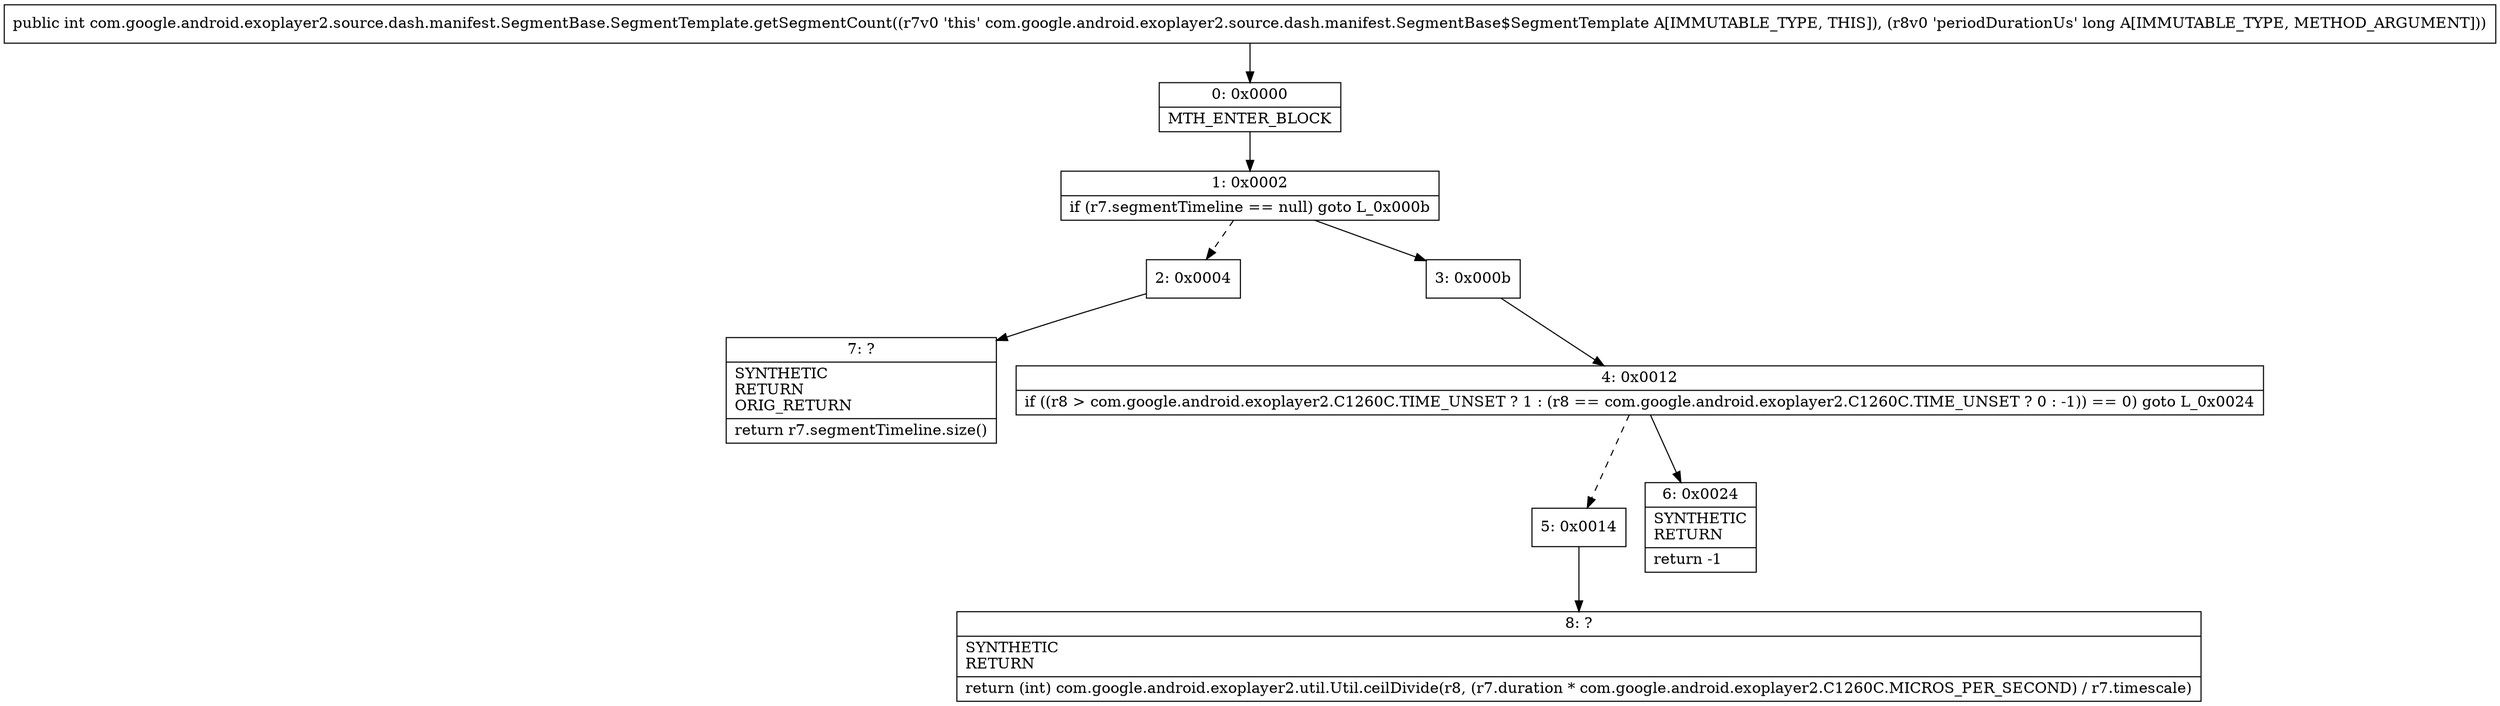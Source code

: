 digraph "CFG forcom.google.android.exoplayer2.source.dash.manifest.SegmentBase.SegmentTemplate.getSegmentCount(J)I" {
Node_0 [shape=record,label="{0\:\ 0x0000|MTH_ENTER_BLOCK\l}"];
Node_1 [shape=record,label="{1\:\ 0x0002|if (r7.segmentTimeline == null) goto L_0x000b\l}"];
Node_2 [shape=record,label="{2\:\ 0x0004}"];
Node_3 [shape=record,label="{3\:\ 0x000b}"];
Node_4 [shape=record,label="{4\:\ 0x0012|if ((r8 \> com.google.android.exoplayer2.C1260C.TIME_UNSET ? 1 : (r8 == com.google.android.exoplayer2.C1260C.TIME_UNSET ? 0 : \-1)) == 0) goto L_0x0024\l}"];
Node_5 [shape=record,label="{5\:\ 0x0014}"];
Node_6 [shape=record,label="{6\:\ 0x0024|SYNTHETIC\lRETURN\l|return \-1\l}"];
Node_7 [shape=record,label="{7\:\ ?|SYNTHETIC\lRETURN\lORIG_RETURN\l|return r7.segmentTimeline.size()\l}"];
Node_8 [shape=record,label="{8\:\ ?|SYNTHETIC\lRETURN\l|return (int) com.google.android.exoplayer2.util.Util.ceilDivide(r8, (r7.duration * com.google.android.exoplayer2.C1260C.MICROS_PER_SECOND) \/ r7.timescale)\l}"];
MethodNode[shape=record,label="{public int com.google.android.exoplayer2.source.dash.manifest.SegmentBase.SegmentTemplate.getSegmentCount((r7v0 'this' com.google.android.exoplayer2.source.dash.manifest.SegmentBase$SegmentTemplate A[IMMUTABLE_TYPE, THIS]), (r8v0 'periodDurationUs' long A[IMMUTABLE_TYPE, METHOD_ARGUMENT])) }"];
MethodNode -> Node_0;
Node_0 -> Node_1;
Node_1 -> Node_2[style=dashed];
Node_1 -> Node_3;
Node_2 -> Node_7;
Node_3 -> Node_4;
Node_4 -> Node_5[style=dashed];
Node_4 -> Node_6;
Node_5 -> Node_8;
}

